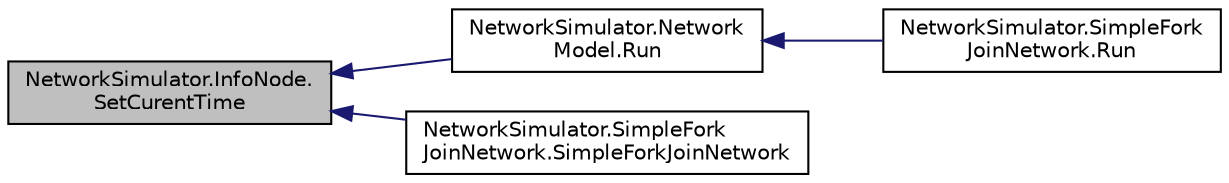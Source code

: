 digraph "NetworkSimulator.InfoNode.SetCurentTime"
{
  edge [fontname="Helvetica",fontsize="10",labelfontname="Helvetica",labelfontsize="10"];
  node [fontname="Helvetica",fontsize="10",shape=record];
  rankdir="LR";
  Node1 [label="NetworkSimulator.InfoNode.\lSetCurentTime",height=0.2,width=0.4,color="black", fillcolor="grey75", style="filled", fontcolor="black"];
  Node1 -> Node2 [dir="back",color="midnightblue",fontsize="10",style="solid",fontname="Helvetica"];
  Node2 [label="NetworkSimulator.Network\lModel.Run",height=0.2,width=0.4,color="black", fillcolor="white", style="filled",URL="$class_network_simulator_1_1_network_model.html#a79f12b7c4dc35f16f98bf59e06341e79",tooltip="Запуск имитационной модели сети "];
  Node2 -> Node3 [dir="back",color="midnightblue",fontsize="10",style="solid",fontname="Helvetica"];
  Node3 [label="NetworkSimulator.SimpleFork\lJoinNetwork.Run",height=0.2,width=0.4,color="black", fillcolor="white", style="filled",URL="$class_network_simulator_1_1_simple_fork_join_network.html#a63efbd5daeebe6aa0af34de06454df87"];
  Node1 -> Node4 [dir="back",color="midnightblue",fontsize="10",style="solid",fontname="Helvetica"];
  Node4 [label="NetworkSimulator.SimpleFork\lJoinNetwork.SimpleForkJoinNetwork",height=0.2,width=0.4,color="black", fillcolor="white", style="filled",URL="$class_network_simulator_1_1_simple_fork_join_network.html#ac9146ffe35893f3a461c9a4e1128809c"];
}
